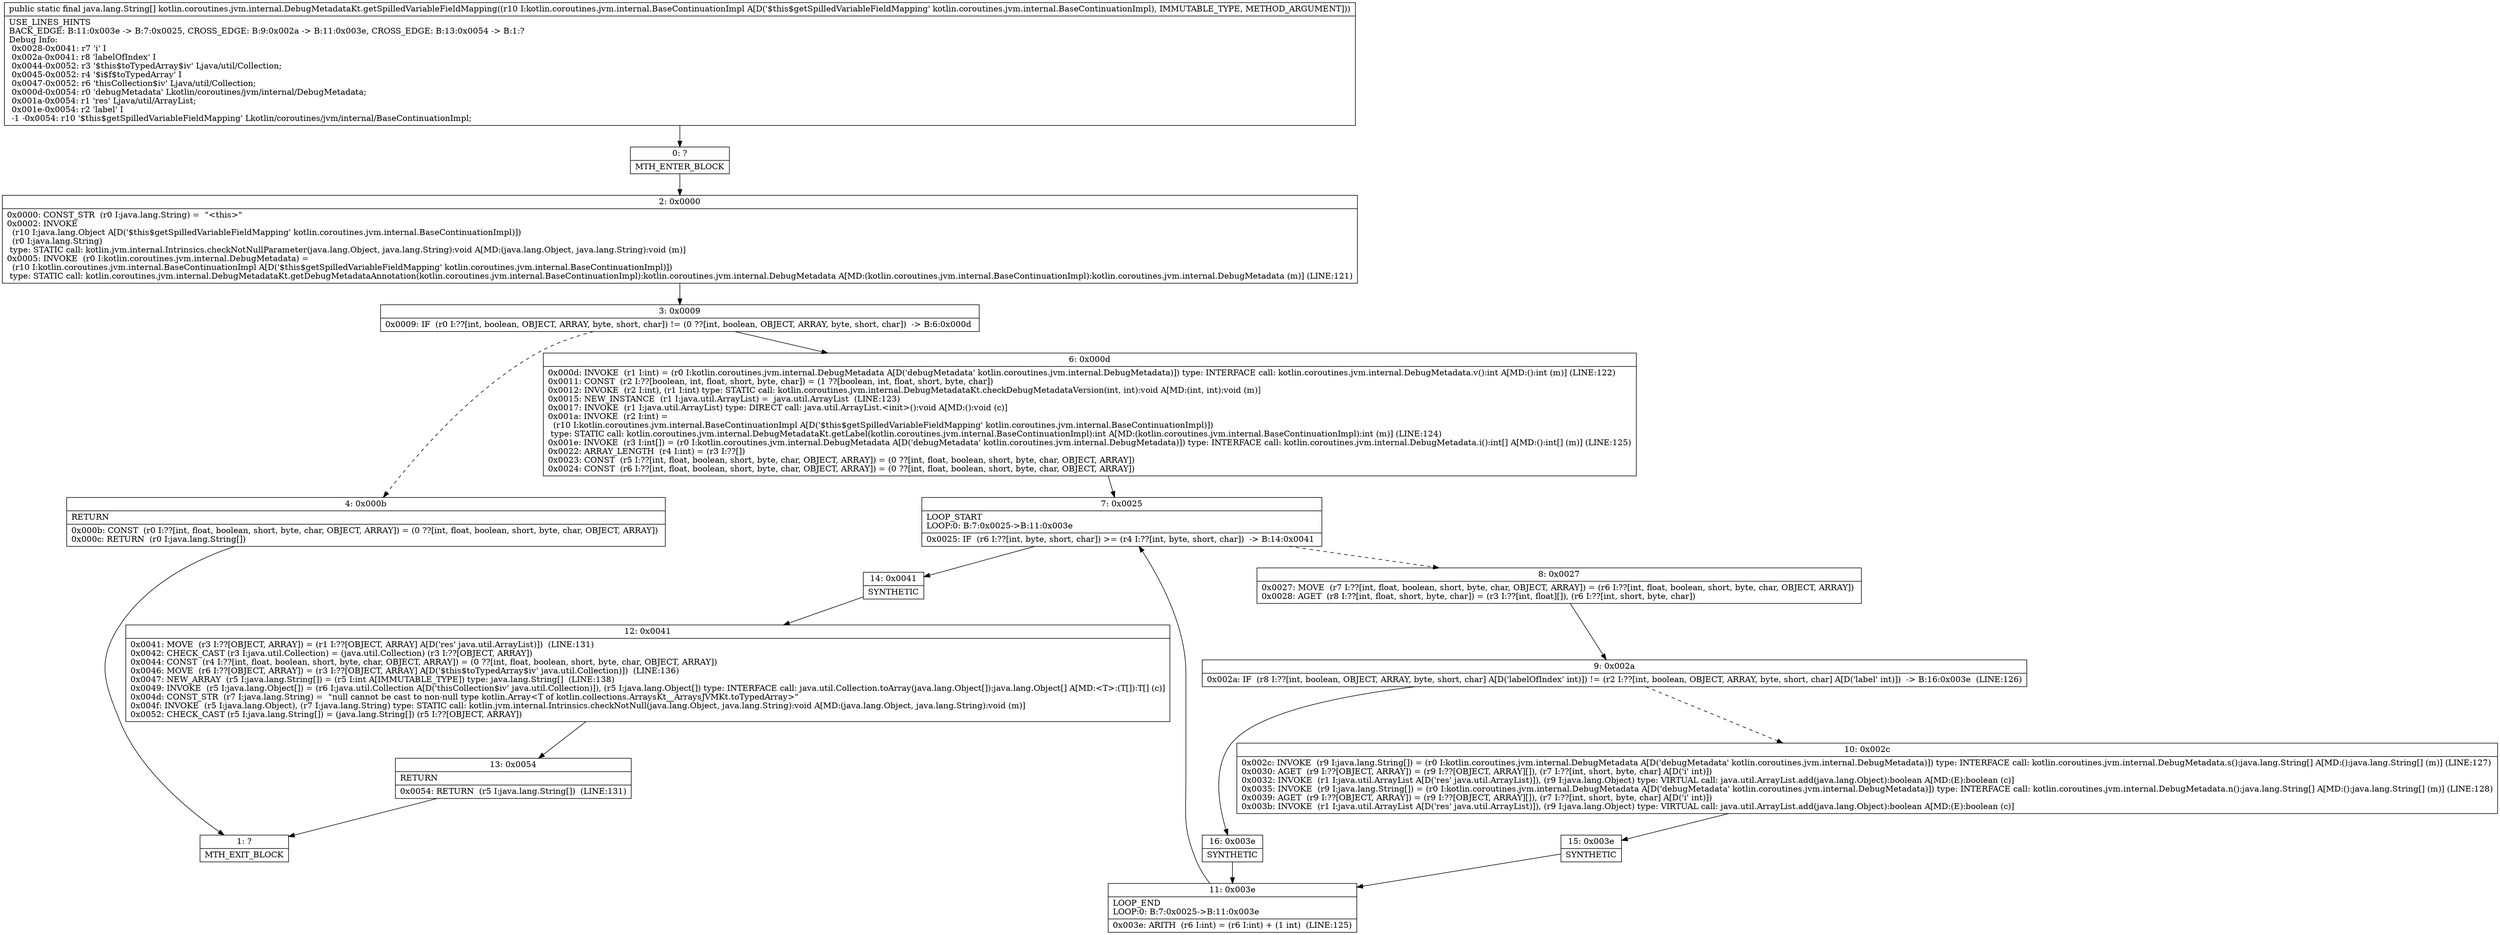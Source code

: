 digraph "CFG forkotlin.coroutines.jvm.internal.DebugMetadataKt.getSpilledVariableFieldMapping(Lkotlin\/coroutines\/jvm\/internal\/BaseContinuationImpl;)[Ljava\/lang\/String;" {
Node_0 [shape=record,label="{0\:\ ?|MTH_ENTER_BLOCK\l}"];
Node_2 [shape=record,label="{2\:\ 0x0000|0x0000: CONST_STR  (r0 I:java.lang.String) =  \"\<this\>\" \l0x0002: INVOKE  \l  (r10 I:java.lang.Object A[D('$this$getSpilledVariableFieldMapping' kotlin.coroutines.jvm.internal.BaseContinuationImpl)])\l  (r0 I:java.lang.String)\l type: STATIC call: kotlin.jvm.internal.Intrinsics.checkNotNullParameter(java.lang.Object, java.lang.String):void A[MD:(java.lang.Object, java.lang.String):void (m)]\l0x0005: INVOKE  (r0 I:kotlin.coroutines.jvm.internal.DebugMetadata) = \l  (r10 I:kotlin.coroutines.jvm.internal.BaseContinuationImpl A[D('$this$getSpilledVariableFieldMapping' kotlin.coroutines.jvm.internal.BaseContinuationImpl)])\l type: STATIC call: kotlin.coroutines.jvm.internal.DebugMetadataKt.getDebugMetadataAnnotation(kotlin.coroutines.jvm.internal.BaseContinuationImpl):kotlin.coroutines.jvm.internal.DebugMetadata A[MD:(kotlin.coroutines.jvm.internal.BaseContinuationImpl):kotlin.coroutines.jvm.internal.DebugMetadata (m)] (LINE:121)\l}"];
Node_3 [shape=record,label="{3\:\ 0x0009|0x0009: IF  (r0 I:??[int, boolean, OBJECT, ARRAY, byte, short, char]) != (0 ??[int, boolean, OBJECT, ARRAY, byte, short, char])  \-\> B:6:0x000d \l}"];
Node_4 [shape=record,label="{4\:\ 0x000b|RETURN\l|0x000b: CONST  (r0 I:??[int, float, boolean, short, byte, char, OBJECT, ARRAY]) = (0 ??[int, float, boolean, short, byte, char, OBJECT, ARRAY]) \l0x000c: RETURN  (r0 I:java.lang.String[]) \l}"];
Node_1 [shape=record,label="{1\:\ ?|MTH_EXIT_BLOCK\l}"];
Node_6 [shape=record,label="{6\:\ 0x000d|0x000d: INVOKE  (r1 I:int) = (r0 I:kotlin.coroutines.jvm.internal.DebugMetadata A[D('debugMetadata' kotlin.coroutines.jvm.internal.DebugMetadata)]) type: INTERFACE call: kotlin.coroutines.jvm.internal.DebugMetadata.v():int A[MD:():int (m)] (LINE:122)\l0x0011: CONST  (r2 I:??[boolean, int, float, short, byte, char]) = (1 ??[boolean, int, float, short, byte, char]) \l0x0012: INVOKE  (r2 I:int), (r1 I:int) type: STATIC call: kotlin.coroutines.jvm.internal.DebugMetadataKt.checkDebugMetadataVersion(int, int):void A[MD:(int, int):void (m)]\l0x0015: NEW_INSTANCE  (r1 I:java.util.ArrayList) =  java.util.ArrayList  (LINE:123)\l0x0017: INVOKE  (r1 I:java.util.ArrayList) type: DIRECT call: java.util.ArrayList.\<init\>():void A[MD:():void (c)]\l0x001a: INVOKE  (r2 I:int) = \l  (r10 I:kotlin.coroutines.jvm.internal.BaseContinuationImpl A[D('$this$getSpilledVariableFieldMapping' kotlin.coroutines.jvm.internal.BaseContinuationImpl)])\l type: STATIC call: kotlin.coroutines.jvm.internal.DebugMetadataKt.getLabel(kotlin.coroutines.jvm.internal.BaseContinuationImpl):int A[MD:(kotlin.coroutines.jvm.internal.BaseContinuationImpl):int (m)] (LINE:124)\l0x001e: INVOKE  (r3 I:int[]) = (r0 I:kotlin.coroutines.jvm.internal.DebugMetadata A[D('debugMetadata' kotlin.coroutines.jvm.internal.DebugMetadata)]) type: INTERFACE call: kotlin.coroutines.jvm.internal.DebugMetadata.i():int[] A[MD:():int[] (m)] (LINE:125)\l0x0022: ARRAY_LENGTH  (r4 I:int) = (r3 I:??[]) \l0x0023: CONST  (r5 I:??[int, float, boolean, short, byte, char, OBJECT, ARRAY]) = (0 ??[int, float, boolean, short, byte, char, OBJECT, ARRAY]) \l0x0024: CONST  (r6 I:??[int, float, boolean, short, byte, char, OBJECT, ARRAY]) = (0 ??[int, float, boolean, short, byte, char, OBJECT, ARRAY]) \l}"];
Node_7 [shape=record,label="{7\:\ 0x0025|LOOP_START\lLOOP:0: B:7:0x0025\-\>B:11:0x003e\l|0x0025: IF  (r6 I:??[int, byte, short, char]) \>= (r4 I:??[int, byte, short, char])  \-\> B:14:0x0041 \l}"];
Node_8 [shape=record,label="{8\:\ 0x0027|0x0027: MOVE  (r7 I:??[int, float, boolean, short, byte, char, OBJECT, ARRAY]) = (r6 I:??[int, float, boolean, short, byte, char, OBJECT, ARRAY]) \l0x0028: AGET  (r8 I:??[int, float, short, byte, char]) = (r3 I:??[int, float][]), (r6 I:??[int, short, byte, char]) \l}"];
Node_9 [shape=record,label="{9\:\ 0x002a|0x002a: IF  (r8 I:??[int, boolean, OBJECT, ARRAY, byte, short, char] A[D('labelOfIndex' int)]) != (r2 I:??[int, boolean, OBJECT, ARRAY, byte, short, char] A[D('label' int)])  \-\> B:16:0x003e  (LINE:126)\l}"];
Node_10 [shape=record,label="{10\:\ 0x002c|0x002c: INVOKE  (r9 I:java.lang.String[]) = (r0 I:kotlin.coroutines.jvm.internal.DebugMetadata A[D('debugMetadata' kotlin.coroutines.jvm.internal.DebugMetadata)]) type: INTERFACE call: kotlin.coroutines.jvm.internal.DebugMetadata.s():java.lang.String[] A[MD:():java.lang.String[] (m)] (LINE:127)\l0x0030: AGET  (r9 I:??[OBJECT, ARRAY]) = (r9 I:??[OBJECT, ARRAY][]), (r7 I:??[int, short, byte, char] A[D('i' int)]) \l0x0032: INVOKE  (r1 I:java.util.ArrayList A[D('res' java.util.ArrayList)]), (r9 I:java.lang.Object) type: VIRTUAL call: java.util.ArrayList.add(java.lang.Object):boolean A[MD:(E):boolean (c)]\l0x0035: INVOKE  (r9 I:java.lang.String[]) = (r0 I:kotlin.coroutines.jvm.internal.DebugMetadata A[D('debugMetadata' kotlin.coroutines.jvm.internal.DebugMetadata)]) type: INTERFACE call: kotlin.coroutines.jvm.internal.DebugMetadata.n():java.lang.String[] A[MD:():java.lang.String[] (m)] (LINE:128)\l0x0039: AGET  (r9 I:??[OBJECT, ARRAY]) = (r9 I:??[OBJECT, ARRAY][]), (r7 I:??[int, short, byte, char] A[D('i' int)]) \l0x003b: INVOKE  (r1 I:java.util.ArrayList A[D('res' java.util.ArrayList)]), (r9 I:java.lang.Object) type: VIRTUAL call: java.util.ArrayList.add(java.lang.Object):boolean A[MD:(E):boolean (c)]\l}"];
Node_15 [shape=record,label="{15\:\ 0x003e|SYNTHETIC\l}"];
Node_11 [shape=record,label="{11\:\ 0x003e|LOOP_END\lLOOP:0: B:7:0x0025\-\>B:11:0x003e\l|0x003e: ARITH  (r6 I:int) = (r6 I:int) + (1 int)  (LINE:125)\l}"];
Node_16 [shape=record,label="{16\:\ 0x003e|SYNTHETIC\l}"];
Node_14 [shape=record,label="{14\:\ 0x0041|SYNTHETIC\l}"];
Node_12 [shape=record,label="{12\:\ 0x0041|0x0041: MOVE  (r3 I:??[OBJECT, ARRAY]) = (r1 I:??[OBJECT, ARRAY] A[D('res' java.util.ArrayList)])  (LINE:131)\l0x0042: CHECK_CAST (r3 I:java.util.Collection) = (java.util.Collection) (r3 I:??[OBJECT, ARRAY]) \l0x0044: CONST  (r4 I:??[int, float, boolean, short, byte, char, OBJECT, ARRAY]) = (0 ??[int, float, boolean, short, byte, char, OBJECT, ARRAY]) \l0x0046: MOVE  (r6 I:??[OBJECT, ARRAY]) = (r3 I:??[OBJECT, ARRAY] A[D('$this$toTypedArray$iv' java.util.Collection)])  (LINE:136)\l0x0047: NEW_ARRAY  (r5 I:java.lang.String[]) = (r5 I:int A[IMMUTABLE_TYPE]) type: java.lang.String[]  (LINE:138)\l0x0049: INVOKE  (r5 I:java.lang.Object[]) = (r6 I:java.util.Collection A[D('thisCollection$iv' java.util.Collection)]), (r5 I:java.lang.Object[]) type: INTERFACE call: java.util.Collection.toArray(java.lang.Object[]):java.lang.Object[] A[MD:\<T\>:(T[]):T[] (c)]\l0x004d: CONST_STR  (r7 I:java.lang.String) =  \"null cannot be cast to non\-null type kotlin.Array\<T of kotlin.collections.ArraysKt__ArraysJVMKt.toTypedArray\>\" \l0x004f: INVOKE  (r5 I:java.lang.Object), (r7 I:java.lang.String) type: STATIC call: kotlin.jvm.internal.Intrinsics.checkNotNull(java.lang.Object, java.lang.String):void A[MD:(java.lang.Object, java.lang.String):void (m)]\l0x0052: CHECK_CAST (r5 I:java.lang.String[]) = (java.lang.String[]) (r5 I:??[OBJECT, ARRAY]) \l}"];
Node_13 [shape=record,label="{13\:\ 0x0054|RETURN\l|0x0054: RETURN  (r5 I:java.lang.String[])  (LINE:131)\l}"];
MethodNode[shape=record,label="{public static final java.lang.String[] kotlin.coroutines.jvm.internal.DebugMetadataKt.getSpilledVariableFieldMapping((r10 I:kotlin.coroutines.jvm.internal.BaseContinuationImpl A[D('$this$getSpilledVariableFieldMapping' kotlin.coroutines.jvm.internal.BaseContinuationImpl), IMMUTABLE_TYPE, METHOD_ARGUMENT]))  | USE_LINES_HINTS\lBACK_EDGE: B:11:0x003e \-\> B:7:0x0025, CROSS_EDGE: B:9:0x002a \-\> B:11:0x003e, CROSS_EDGE: B:13:0x0054 \-\> B:1:?\lDebug Info:\l  0x0028\-0x0041: r7 'i' I\l  0x002a\-0x0041: r8 'labelOfIndex' I\l  0x0044\-0x0052: r3 '$this$toTypedArray$iv' Ljava\/util\/Collection;\l  0x0045\-0x0052: r4 '$i$f$toTypedArray' I\l  0x0047\-0x0052: r6 'thisCollection$iv' Ljava\/util\/Collection;\l  0x000d\-0x0054: r0 'debugMetadata' Lkotlin\/coroutines\/jvm\/internal\/DebugMetadata;\l  0x001a\-0x0054: r1 'res' Ljava\/util\/ArrayList;\l  0x001e\-0x0054: r2 'label' I\l  \-1 \-0x0054: r10 '$this$getSpilledVariableFieldMapping' Lkotlin\/coroutines\/jvm\/internal\/BaseContinuationImpl;\l}"];
MethodNode -> Node_0;Node_0 -> Node_2;
Node_2 -> Node_3;
Node_3 -> Node_4[style=dashed];
Node_3 -> Node_6;
Node_4 -> Node_1;
Node_6 -> Node_7;
Node_7 -> Node_8[style=dashed];
Node_7 -> Node_14;
Node_8 -> Node_9;
Node_9 -> Node_10[style=dashed];
Node_9 -> Node_16;
Node_10 -> Node_15;
Node_15 -> Node_11;
Node_11 -> Node_7;
Node_16 -> Node_11;
Node_14 -> Node_12;
Node_12 -> Node_13;
Node_13 -> Node_1;
}

